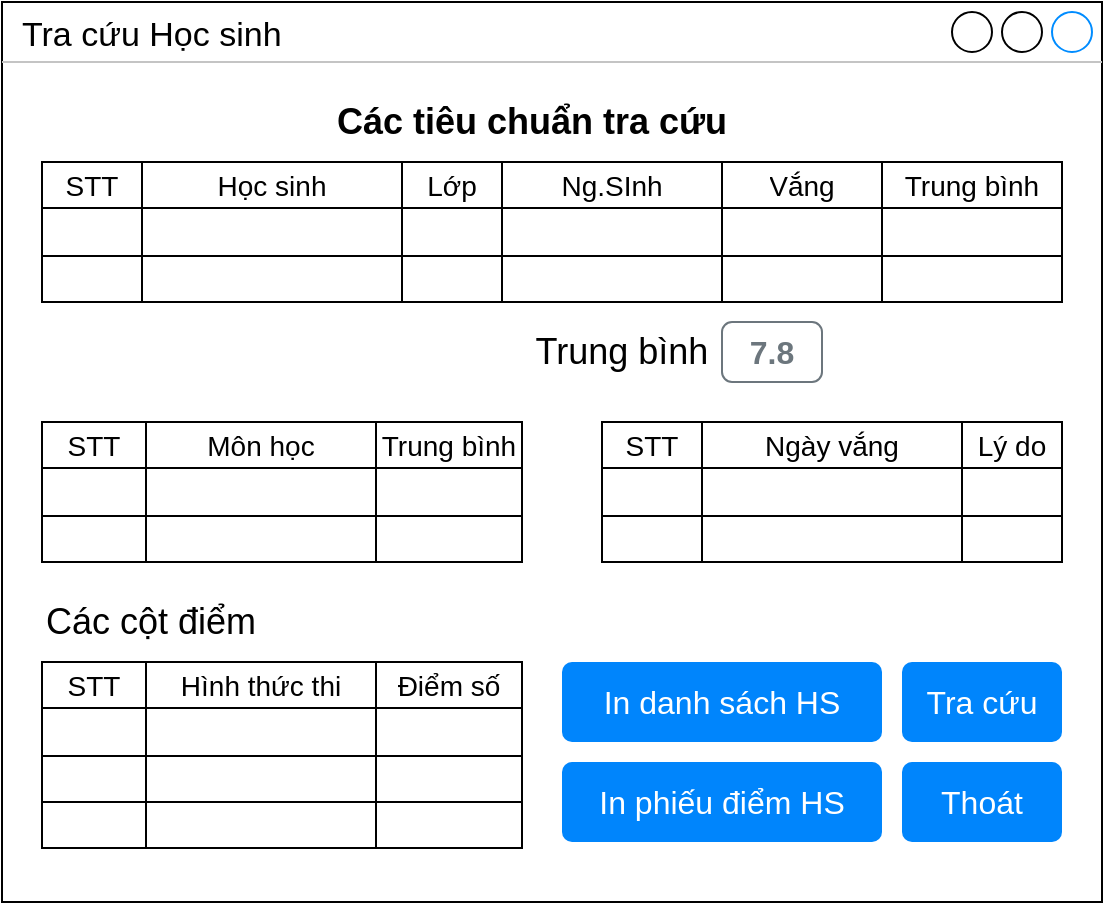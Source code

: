 <mxfile version="14.1.2" type="github">
  <diagram id="6RAhMwgEnqG0ZkrY2bJO" name="Page-1">
    <mxGraphModel dx="868" dy="482" grid="1" gridSize="10" guides="1" tooltips="1" connect="1" arrows="1" fold="1" page="1" pageScale="1" pageWidth="850" pageHeight="1100" math="0" shadow="0">
      <root>
        <mxCell id="0" />
        <mxCell id="1" parent="0" />
        <mxCell id="2E9qyfMBGnePaLgDD7Aq-1" value="Tra cứu Học sinh" style="strokeWidth=1;shadow=0;dashed=0;align=center;html=1;shape=mxgraph.mockup.containers.window;align=left;verticalAlign=top;spacingLeft=8;strokeColor2=#008cff;strokeColor3=#c4c4c4;mainText=;fontSize=17;labelBackgroundColor=none;" vertex="1" parent="1">
          <mxGeometry x="10" y="10" width="550" height="450" as="geometry" />
        </mxCell>
        <mxCell id="2E9qyfMBGnePaLgDD7Aq-2" value="Các tiêu chuẩn tra cứu" style="text;html=1;strokeColor=none;fillColor=none;align=center;verticalAlign=middle;whiteSpace=wrap;rounded=0;fontSize=18;fontStyle=1" vertex="1" parent="1">
          <mxGeometry x="150" y="60" width="250" height="20" as="geometry" />
        </mxCell>
        <mxCell id="2E9qyfMBGnePaLgDD7Aq-3" value="" style="shape=table;html=1;whiteSpace=wrap;startSize=0;container=1;collapsible=0;childLayout=tableLayout;fontSize=18;spacing=1;" vertex="1" parent="1">
          <mxGeometry x="30" y="90" width="510" height="70" as="geometry" />
        </mxCell>
        <mxCell id="2E9qyfMBGnePaLgDD7Aq-4" value="" style="shape=partialRectangle;html=1;whiteSpace=wrap;collapsible=0;dropTarget=0;pointerEvents=0;fillColor=none;top=0;left=0;bottom=0;right=0;points=[[0,0.5],[1,0.5]];portConstraint=eastwest;" vertex="1" parent="2E9qyfMBGnePaLgDD7Aq-3">
          <mxGeometry width="510" height="23" as="geometry" />
        </mxCell>
        <mxCell id="2E9qyfMBGnePaLgDD7Aq-5" value="STT" style="shape=partialRectangle;html=1;whiteSpace=wrap;connectable=0;fillColor=none;top=0;left=0;bottom=0;right=0;overflow=hidden;fontSize=14;" vertex="1" parent="2E9qyfMBGnePaLgDD7Aq-4">
          <mxGeometry width="50" height="23" as="geometry" />
        </mxCell>
        <mxCell id="2E9qyfMBGnePaLgDD7Aq-6" value="Học sinh" style="shape=partialRectangle;html=1;whiteSpace=wrap;connectable=0;fillColor=none;top=0;left=0;bottom=0;right=0;overflow=hidden;fontSize=14;" vertex="1" parent="2E9qyfMBGnePaLgDD7Aq-4">
          <mxGeometry x="50" width="130" height="23" as="geometry" />
        </mxCell>
        <mxCell id="2E9qyfMBGnePaLgDD7Aq-7" value="Lớp" style="shape=partialRectangle;html=1;whiteSpace=wrap;connectable=0;fillColor=none;top=0;left=0;bottom=0;right=0;overflow=hidden;fontSize=14;" vertex="1" parent="2E9qyfMBGnePaLgDD7Aq-4">
          <mxGeometry x="180" width="50" height="23" as="geometry" />
        </mxCell>
        <mxCell id="2E9qyfMBGnePaLgDD7Aq-23" value="Ng.SInh" style="shape=partialRectangle;html=1;whiteSpace=wrap;connectable=0;fillColor=none;top=0;left=0;bottom=0;right=0;overflow=hidden;fontSize=14;" vertex="1" parent="2E9qyfMBGnePaLgDD7Aq-4">
          <mxGeometry x="230" width="110" height="23" as="geometry" />
        </mxCell>
        <mxCell id="2E9qyfMBGnePaLgDD7Aq-20" value="Vắng" style="shape=partialRectangle;html=1;whiteSpace=wrap;connectable=0;fillColor=none;top=0;left=0;bottom=0;right=0;overflow=hidden;fontSize=14;" vertex="1" parent="2E9qyfMBGnePaLgDD7Aq-4">
          <mxGeometry x="340" width="80" height="23" as="geometry" />
        </mxCell>
        <mxCell id="2E9qyfMBGnePaLgDD7Aq-26" value="Trung bình" style="shape=partialRectangle;html=1;whiteSpace=wrap;connectable=0;fillColor=none;top=0;left=0;bottom=0;right=0;overflow=hidden;fontSize=14;" vertex="1" parent="2E9qyfMBGnePaLgDD7Aq-4">
          <mxGeometry x="420" width="90" height="23" as="geometry" />
        </mxCell>
        <mxCell id="2E9qyfMBGnePaLgDD7Aq-8" value="" style="shape=partialRectangle;html=1;whiteSpace=wrap;collapsible=0;dropTarget=0;pointerEvents=0;fillColor=none;top=0;left=0;bottom=0;right=0;points=[[0,0.5],[1,0.5]];portConstraint=eastwest;" vertex="1" parent="2E9qyfMBGnePaLgDD7Aq-3">
          <mxGeometry y="23" width="510" height="24" as="geometry" />
        </mxCell>
        <mxCell id="2E9qyfMBGnePaLgDD7Aq-9" value="" style="shape=partialRectangle;html=1;whiteSpace=wrap;connectable=0;fillColor=none;top=0;left=0;bottom=0;right=0;overflow=hidden;" vertex="1" parent="2E9qyfMBGnePaLgDD7Aq-8">
          <mxGeometry width="50" height="24" as="geometry" />
        </mxCell>
        <mxCell id="2E9qyfMBGnePaLgDD7Aq-10" value="" style="shape=partialRectangle;html=1;whiteSpace=wrap;connectable=0;fillColor=none;top=0;left=0;bottom=0;right=0;overflow=hidden;" vertex="1" parent="2E9qyfMBGnePaLgDD7Aq-8">
          <mxGeometry x="50" width="130" height="24" as="geometry" />
        </mxCell>
        <mxCell id="2E9qyfMBGnePaLgDD7Aq-11" value="" style="shape=partialRectangle;html=1;whiteSpace=wrap;connectable=0;fillColor=none;top=0;left=0;bottom=0;right=0;overflow=hidden;" vertex="1" parent="2E9qyfMBGnePaLgDD7Aq-8">
          <mxGeometry x="180" width="50" height="24" as="geometry" />
        </mxCell>
        <mxCell id="2E9qyfMBGnePaLgDD7Aq-24" style="shape=partialRectangle;html=1;whiteSpace=wrap;connectable=0;fillColor=none;top=0;left=0;bottom=0;right=0;overflow=hidden;" vertex="1" parent="2E9qyfMBGnePaLgDD7Aq-8">
          <mxGeometry x="230" width="110" height="24" as="geometry" />
        </mxCell>
        <mxCell id="2E9qyfMBGnePaLgDD7Aq-21" style="shape=partialRectangle;html=1;whiteSpace=wrap;connectable=0;fillColor=none;top=0;left=0;bottom=0;right=0;overflow=hidden;" vertex="1" parent="2E9qyfMBGnePaLgDD7Aq-8">
          <mxGeometry x="340" width="80" height="24" as="geometry" />
        </mxCell>
        <mxCell id="2E9qyfMBGnePaLgDD7Aq-27" style="shape=partialRectangle;html=1;whiteSpace=wrap;connectable=0;fillColor=none;top=0;left=0;bottom=0;right=0;overflow=hidden;" vertex="1" parent="2E9qyfMBGnePaLgDD7Aq-8">
          <mxGeometry x="420" width="90" height="24" as="geometry" />
        </mxCell>
        <mxCell id="2E9qyfMBGnePaLgDD7Aq-12" value="" style="shape=partialRectangle;html=1;whiteSpace=wrap;collapsible=0;dropTarget=0;pointerEvents=0;fillColor=none;top=0;left=0;bottom=0;right=0;points=[[0,0.5],[1,0.5]];portConstraint=eastwest;" vertex="1" parent="2E9qyfMBGnePaLgDD7Aq-3">
          <mxGeometry y="47" width="510" height="23" as="geometry" />
        </mxCell>
        <mxCell id="2E9qyfMBGnePaLgDD7Aq-13" value="" style="shape=partialRectangle;html=1;whiteSpace=wrap;connectable=0;fillColor=none;top=0;left=0;bottom=0;right=0;overflow=hidden;" vertex="1" parent="2E9qyfMBGnePaLgDD7Aq-12">
          <mxGeometry width="50" height="23" as="geometry" />
        </mxCell>
        <mxCell id="2E9qyfMBGnePaLgDD7Aq-14" value="" style="shape=partialRectangle;html=1;whiteSpace=wrap;connectable=0;fillColor=none;top=0;left=0;bottom=0;right=0;overflow=hidden;" vertex="1" parent="2E9qyfMBGnePaLgDD7Aq-12">
          <mxGeometry x="50" width="130" height="23" as="geometry" />
        </mxCell>
        <mxCell id="2E9qyfMBGnePaLgDD7Aq-15" value="" style="shape=partialRectangle;html=1;whiteSpace=wrap;connectable=0;fillColor=none;top=0;left=0;bottom=0;right=0;overflow=hidden;" vertex="1" parent="2E9qyfMBGnePaLgDD7Aq-12">
          <mxGeometry x="180" width="50" height="23" as="geometry" />
        </mxCell>
        <mxCell id="2E9qyfMBGnePaLgDD7Aq-25" style="shape=partialRectangle;html=1;whiteSpace=wrap;connectable=0;fillColor=none;top=0;left=0;bottom=0;right=0;overflow=hidden;" vertex="1" parent="2E9qyfMBGnePaLgDD7Aq-12">
          <mxGeometry x="230" width="110" height="23" as="geometry" />
        </mxCell>
        <mxCell id="2E9qyfMBGnePaLgDD7Aq-22" style="shape=partialRectangle;html=1;whiteSpace=wrap;connectable=0;fillColor=none;top=0;left=0;bottom=0;right=0;overflow=hidden;" vertex="1" parent="2E9qyfMBGnePaLgDD7Aq-12">
          <mxGeometry x="340" width="80" height="23" as="geometry" />
        </mxCell>
        <mxCell id="2E9qyfMBGnePaLgDD7Aq-28" style="shape=partialRectangle;html=1;whiteSpace=wrap;connectable=0;fillColor=none;top=0;left=0;bottom=0;right=0;overflow=hidden;" vertex="1" parent="2E9qyfMBGnePaLgDD7Aq-12">
          <mxGeometry x="420" width="90" height="23" as="geometry" />
        </mxCell>
        <mxCell id="2E9qyfMBGnePaLgDD7Aq-29" value="Trung bình" style="text;html=1;strokeColor=none;fillColor=none;align=center;verticalAlign=middle;whiteSpace=wrap;rounded=0;fontSize=18;fontStyle=0" vertex="1" parent="1">
          <mxGeometry x="260" y="175" width="120" height="20" as="geometry" />
        </mxCell>
        <mxCell id="2E9qyfMBGnePaLgDD7Aq-30" value="7.8" style="html=1;shadow=0;dashed=0;shape=mxgraph.bootstrap.rrect;rSize=5;strokeColor=#6C767D;strokeWidth=1;fillColor=none;fontColor=#6C767D;whiteSpace=wrap;align=center;verticalAlign=middle;spacingLeft=0;fontStyle=1;fontSize=16;spacing=5;" vertex="1" parent="1">
          <mxGeometry x="370" y="170" width="50" height="30" as="geometry" />
        </mxCell>
        <mxCell id="2E9qyfMBGnePaLgDD7Aq-31" value="" style="shape=table;html=1;whiteSpace=wrap;startSize=0;container=1;collapsible=0;childLayout=tableLayout;fontSize=18;spacing=1;" vertex="1" parent="1">
          <mxGeometry x="30" y="220" width="240" height="70" as="geometry" />
        </mxCell>
        <mxCell id="2E9qyfMBGnePaLgDD7Aq-32" value="" style="shape=partialRectangle;html=1;whiteSpace=wrap;collapsible=0;dropTarget=0;pointerEvents=0;fillColor=none;top=0;left=0;bottom=0;right=0;points=[[0,0.5],[1,0.5]];portConstraint=eastwest;" vertex="1" parent="2E9qyfMBGnePaLgDD7Aq-31">
          <mxGeometry width="240" height="23" as="geometry" />
        </mxCell>
        <mxCell id="2E9qyfMBGnePaLgDD7Aq-33" value="STT" style="shape=partialRectangle;html=1;whiteSpace=wrap;connectable=0;fillColor=none;top=0;left=0;bottom=0;right=0;overflow=hidden;fontSize=14;" vertex="1" parent="2E9qyfMBGnePaLgDD7Aq-32">
          <mxGeometry width="52" height="23" as="geometry" />
        </mxCell>
        <mxCell id="2E9qyfMBGnePaLgDD7Aq-34" value="Môn học" style="shape=partialRectangle;html=1;whiteSpace=wrap;connectable=0;fillColor=none;top=0;left=0;bottom=0;right=0;overflow=hidden;fontSize=14;" vertex="1" parent="2E9qyfMBGnePaLgDD7Aq-32">
          <mxGeometry x="52" width="115" height="23" as="geometry" />
        </mxCell>
        <mxCell id="2E9qyfMBGnePaLgDD7Aq-35" value="Trung bình" style="shape=partialRectangle;html=1;whiteSpace=wrap;connectable=0;fillColor=none;top=0;left=0;bottom=0;right=0;overflow=hidden;fontSize=14;" vertex="1" parent="2E9qyfMBGnePaLgDD7Aq-32">
          <mxGeometry x="167" width="73" height="23" as="geometry" />
        </mxCell>
        <mxCell id="2E9qyfMBGnePaLgDD7Aq-39" value="" style="shape=partialRectangle;html=1;whiteSpace=wrap;collapsible=0;dropTarget=0;pointerEvents=0;fillColor=none;top=0;left=0;bottom=0;right=0;points=[[0,0.5],[1,0.5]];portConstraint=eastwest;" vertex="1" parent="2E9qyfMBGnePaLgDD7Aq-31">
          <mxGeometry y="23" width="240" height="24" as="geometry" />
        </mxCell>
        <mxCell id="2E9qyfMBGnePaLgDD7Aq-40" value="" style="shape=partialRectangle;html=1;whiteSpace=wrap;connectable=0;fillColor=none;top=0;left=0;bottom=0;right=0;overflow=hidden;" vertex="1" parent="2E9qyfMBGnePaLgDD7Aq-39">
          <mxGeometry width="52" height="24" as="geometry" />
        </mxCell>
        <mxCell id="2E9qyfMBGnePaLgDD7Aq-41" value="" style="shape=partialRectangle;html=1;whiteSpace=wrap;connectable=0;fillColor=none;top=0;left=0;bottom=0;right=0;overflow=hidden;" vertex="1" parent="2E9qyfMBGnePaLgDD7Aq-39">
          <mxGeometry x="52" width="115" height="24" as="geometry" />
        </mxCell>
        <mxCell id="2E9qyfMBGnePaLgDD7Aq-42" value="" style="shape=partialRectangle;html=1;whiteSpace=wrap;connectable=0;fillColor=none;top=0;left=0;bottom=0;right=0;overflow=hidden;" vertex="1" parent="2E9qyfMBGnePaLgDD7Aq-39">
          <mxGeometry x="167" width="73" height="24" as="geometry" />
        </mxCell>
        <mxCell id="2E9qyfMBGnePaLgDD7Aq-46" value="" style="shape=partialRectangle;html=1;whiteSpace=wrap;collapsible=0;dropTarget=0;pointerEvents=0;fillColor=none;top=0;left=0;bottom=0;right=0;points=[[0,0.5],[1,0.5]];portConstraint=eastwest;" vertex="1" parent="2E9qyfMBGnePaLgDD7Aq-31">
          <mxGeometry y="47" width="240" height="23" as="geometry" />
        </mxCell>
        <mxCell id="2E9qyfMBGnePaLgDD7Aq-47" value="" style="shape=partialRectangle;html=1;whiteSpace=wrap;connectable=0;fillColor=none;top=0;left=0;bottom=0;right=0;overflow=hidden;" vertex="1" parent="2E9qyfMBGnePaLgDD7Aq-46">
          <mxGeometry width="52" height="23" as="geometry" />
        </mxCell>
        <mxCell id="2E9qyfMBGnePaLgDD7Aq-48" value="" style="shape=partialRectangle;html=1;whiteSpace=wrap;connectable=0;fillColor=none;top=0;left=0;bottom=0;right=0;overflow=hidden;" vertex="1" parent="2E9qyfMBGnePaLgDD7Aq-46">
          <mxGeometry x="52" width="115" height="23" as="geometry" />
        </mxCell>
        <mxCell id="2E9qyfMBGnePaLgDD7Aq-49" value="" style="shape=partialRectangle;html=1;whiteSpace=wrap;connectable=0;fillColor=none;top=0;left=0;bottom=0;right=0;overflow=hidden;" vertex="1" parent="2E9qyfMBGnePaLgDD7Aq-46">
          <mxGeometry x="167" width="73" height="23" as="geometry" />
        </mxCell>
        <mxCell id="2E9qyfMBGnePaLgDD7Aq-53" value="" style="shape=table;html=1;whiteSpace=wrap;startSize=0;container=1;collapsible=0;childLayout=tableLayout;fontSize=18;spacing=1;" vertex="1" parent="1">
          <mxGeometry x="310" y="220" width="230" height="70" as="geometry" />
        </mxCell>
        <mxCell id="2E9qyfMBGnePaLgDD7Aq-54" value="" style="shape=partialRectangle;html=1;whiteSpace=wrap;collapsible=0;dropTarget=0;pointerEvents=0;fillColor=none;top=0;left=0;bottom=0;right=0;points=[[0,0.5],[1,0.5]];portConstraint=eastwest;" vertex="1" parent="2E9qyfMBGnePaLgDD7Aq-53">
          <mxGeometry width="230" height="23" as="geometry" />
        </mxCell>
        <mxCell id="2E9qyfMBGnePaLgDD7Aq-55" value="STT" style="shape=partialRectangle;html=1;whiteSpace=wrap;connectable=0;fillColor=none;top=0;left=0;bottom=0;right=0;overflow=hidden;fontSize=14;" vertex="1" parent="2E9qyfMBGnePaLgDD7Aq-54">
          <mxGeometry width="50" height="23" as="geometry" />
        </mxCell>
        <mxCell id="2E9qyfMBGnePaLgDD7Aq-56" value="Ngày vắng" style="shape=partialRectangle;html=1;whiteSpace=wrap;connectable=0;fillColor=none;top=0;left=0;bottom=0;right=0;overflow=hidden;fontSize=14;" vertex="1" parent="2E9qyfMBGnePaLgDD7Aq-54">
          <mxGeometry x="50" width="130" height="23" as="geometry" />
        </mxCell>
        <mxCell id="2E9qyfMBGnePaLgDD7Aq-57" value="Lý do" style="shape=partialRectangle;html=1;whiteSpace=wrap;connectable=0;fillColor=none;top=0;left=0;bottom=0;right=0;overflow=hidden;fontSize=14;" vertex="1" parent="2E9qyfMBGnePaLgDD7Aq-54">
          <mxGeometry x="180" width="50" height="23" as="geometry" />
        </mxCell>
        <mxCell id="2E9qyfMBGnePaLgDD7Aq-58" value="" style="shape=partialRectangle;html=1;whiteSpace=wrap;collapsible=0;dropTarget=0;pointerEvents=0;fillColor=none;top=0;left=0;bottom=0;right=0;points=[[0,0.5],[1,0.5]];portConstraint=eastwest;" vertex="1" parent="2E9qyfMBGnePaLgDD7Aq-53">
          <mxGeometry y="23" width="230" height="24" as="geometry" />
        </mxCell>
        <mxCell id="2E9qyfMBGnePaLgDD7Aq-59" value="" style="shape=partialRectangle;html=1;whiteSpace=wrap;connectable=0;fillColor=none;top=0;left=0;bottom=0;right=0;overflow=hidden;" vertex="1" parent="2E9qyfMBGnePaLgDD7Aq-58">
          <mxGeometry width="50" height="24" as="geometry" />
        </mxCell>
        <mxCell id="2E9qyfMBGnePaLgDD7Aq-60" value="" style="shape=partialRectangle;html=1;whiteSpace=wrap;connectable=0;fillColor=none;top=0;left=0;bottom=0;right=0;overflow=hidden;" vertex="1" parent="2E9qyfMBGnePaLgDD7Aq-58">
          <mxGeometry x="50" width="130" height="24" as="geometry" />
        </mxCell>
        <mxCell id="2E9qyfMBGnePaLgDD7Aq-61" value="" style="shape=partialRectangle;html=1;whiteSpace=wrap;connectable=0;fillColor=none;top=0;left=0;bottom=0;right=0;overflow=hidden;" vertex="1" parent="2E9qyfMBGnePaLgDD7Aq-58">
          <mxGeometry x="180" width="50" height="24" as="geometry" />
        </mxCell>
        <mxCell id="2E9qyfMBGnePaLgDD7Aq-62" value="" style="shape=partialRectangle;html=1;whiteSpace=wrap;collapsible=0;dropTarget=0;pointerEvents=0;fillColor=none;top=0;left=0;bottom=0;right=0;points=[[0,0.5],[1,0.5]];portConstraint=eastwest;" vertex="1" parent="2E9qyfMBGnePaLgDD7Aq-53">
          <mxGeometry y="47" width="230" height="23" as="geometry" />
        </mxCell>
        <mxCell id="2E9qyfMBGnePaLgDD7Aq-63" value="" style="shape=partialRectangle;html=1;whiteSpace=wrap;connectable=0;fillColor=none;top=0;left=0;bottom=0;right=0;overflow=hidden;" vertex="1" parent="2E9qyfMBGnePaLgDD7Aq-62">
          <mxGeometry width="50" height="23" as="geometry" />
        </mxCell>
        <mxCell id="2E9qyfMBGnePaLgDD7Aq-64" value="" style="shape=partialRectangle;html=1;whiteSpace=wrap;connectable=0;fillColor=none;top=0;left=0;bottom=0;right=0;overflow=hidden;" vertex="1" parent="2E9qyfMBGnePaLgDD7Aq-62">
          <mxGeometry x="50" width="130" height="23" as="geometry" />
        </mxCell>
        <mxCell id="2E9qyfMBGnePaLgDD7Aq-65" value="" style="shape=partialRectangle;html=1;whiteSpace=wrap;connectable=0;fillColor=none;top=0;left=0;bottom=0;right=0;overflow=hidden;" vertex="1" parent="2E9qyfMBGnePaLgDD7Aq-62">
          <mxGeometry x="180" width="50" height="23" as="geometry" />
        </mxCell>
        <mxCell id="2E9qyfMBGnePaLgDD7Aq-66" value="" style="shape=table;html=1;whiteSpace=wrap;startSize=0;container=1;collapsible=0;childLayout=tableLayout;fontSize=18;spacing=1;" vertex="1" parent="1">
          <mxGeometry x="30" y="340" width="240" height="93" as="geometry" />
        </mxCell>
        <mxCell id="2E9qyfMBGnePaLgDD7Aq-67" value="" style="shape=partialRectangle;html=1;whiteSpace=wrap;collapsible=0;dropTarget=0;pointerEvents=0;fillColor=none;top=0;left=0;bottom=0;right=0;points=[[0,0.5],[1,0.5]];portConstraint=eastwest;" vertex="1" parent="2E9qyfMBGnePaLgDD7Aq-66">
          <mxGeometry width="240" height="23" as="geometry" />
        </mxCell>
        <mxCell id="2E9qyfMBGnePaLgDD7Aq-68" value="STT" style="shape=partialRectangle;html=1;whiteSpace=wrap;connectable=0;fillColor=none;top=0;left=0;bottom=0;right=0;overflow=hidden;fontSize=14;" vertex="1" parent="2E9qyfMBGnePaLgDD7Aq-67">
          <mxGeometry width="52" height="23" as="geometry" />
        </mxCell>
        <mxCell id="2E9qyfMBGnePaLgDD7Aq-69" value="Hình thức thi" style="shape=partialRectangle;html=1;whiteSpace=wrap;connectable=0;fillColor=none;top=0;left=0;bottom=0;right=0;overflow=hidden;fontSize=14;" vertex="1" parent="2E9qyfMBGnePaLgDD7Aq-67">
          <mxGeometry x="52" width="115" height="23" as="geometry" />
        </mxCell>
        <mxCell id="2E9qyfMBGnePaLgDD7Aq-70" value="Điểm số" style="shape=partialRectangle;html=1;whiteSpace=wrap;connectable=0;fillColor=none;top=0;left=0;bottom=0;right=0;overflow=hidden;fontSize=14;" vertex="1" parent="2E9qyfMBGnePaLgDD7Aq-67">
          <mxGeometry x="167" width="73" height="23" as="geometry" />
        </mxCell>
        <mxCell id="2E9qyfMBGnePaLgDD7Aq-71" value="" style="shape=partialRectangle;html=1;whiteSpace=wrap;collapsible=0;dropTarget=0;pointerEvents=0;fillColor=none;top=0;left=0;bottom=0;right=0;points=[[0,0.5],[1,0.5]];portConstraint=eastwest;" vertex="1" parent="2E9qyfMBGnePaLgDD7Aq-66">
          <mxGeometry y="23" width="240" height="24" as="geometry" />
        </mxCell>
        <mxCell id="2E9qyfMBGnePaLgDD7Aq-72" value="" style="shape=partialRectangle;html=1;whiteSpace=wrap;connectable=0;fillColor=none;top=0;left=0;bottom=0;right=0;overflow=hidden;" vertex="1" parent="2E9qyfMBGnePaLgDD7Aq-71">
          <mxGeometry width="52" height="24" as="geometry" />
        </mxCell>
        <mxCell id="2E9qyfMBGnePaLgDD7Aq-73" value="" style="shape=partialRectangle;html=1;whiteSpace=wrap;connectable=0;fillColor=none;top=0;left=0;bottom=0;right=0;overflow=hidden;" vertex="1" parent="2E9qyfMBGnePaLgDD7Aq-71">
          <mxGeometry x="52" width="115" height="24" as="geometry" />
        </mxCell>
        <mxCell id="2E9qyfMBGnePaLgDD7Aq-74" value="" style="shape=partialRectangle;html=1;whiteSpace=wrap;connectable=0;fillColor=none;top=0;left=0;bottom=0;right=0;overflow=hidden;" vertex="1" parent="2E9qyfMBGnePaLgDD7Aq-71">
          <mxGeometry x="167" width="73" height="24" as="geometry" />
        </mxCell>
        <mxCell id="2E9qyfMBGnePaLgDD7Aq-75" value="" style="shape=partialRectangle;html=1;whiteSpace=wrap;collapsible=0;dropTarget=0;pointerEvents=0;fillColor=none;top=0;left=0;bottom=0;right=0;points=[[0,0.5],[1,0.5]];portConstraint=eastwest;" vertex="1" parent="2E9qyfMBGnePaLgDD7Aq-66">
          <mxGeometry y="47" width="240" height="23" as="geometry" />
        </mxCell>
        <mxCell id="2E9qyfMBGnePaLgDD7Aq-76" value="" style="shape=partialRectangle;html=1;whiteSpace=wrap;connectable=0;fillColor=none;top=0;left=0;bottom=0;right=0;overflow=hidden;" vertex="1" parent="2E9qyfMBGnePaLgDD7Aq-75">
          <mxGeometry width="52" height="23" as="geometry" />
        </mxCell>
        <mxCell id="2E9qyfMBGnePaLgDD7Aq-77" value="" style="shape=partialRectangle;html=1;whiteSpace=wrap;connectable=0;fillColor=none;top=0;left=0;bottom=0;right=0;overflow=hidden;" vertex="1" parent="2E9qyfMBGnePaLgDD7Aq-75">
          <mxGeometry x="52" width="115" height="23" as="geometry" />
        </mxCell>
        <mxCell id="2E9qyfMBGnePaLgDD7Aq-78" value="" style="shape=partialRectangle;html=1;whiteSpace=wrap;connectable=0;fillColor=none;top=0;left=0;bottom=0;right=0;overflow=hidden;" vertex="1" parent="2E9qyfMBGnePaLgDD7Aq-75">
          <mxGeometry x="167" width="73" height="23" as="geometry" />
        </mxCell>
        <mxCell id="2E9qyfMBGnePaLgDD7Aq-86" style="shape=partialRectangle;html=1;whiteSpace=wrap;collapsible=0;dropTarget=0;pointerEvents=0;fillColor=none;top=0;left=0;bottom=0;right=0;points=[[0,0.5],[1,0.5]];portConstraint=eastwest;" vertex="1" parent="2E9qyfMBGnePaLgDD7Aq-66">
          <mxGeometry y="70" width="240" height="23" as="geometry" />
        </mxCell>
        <mxCell id="2E9qyfMBGnePaLgDD7Aq-87" style="shape=partialRectangle;html=1;whiteSpace=wrap;connectable=0;fillColor=none;top=0;left=0;bottom=0;right=0;overflow=hidden;" vertex="1" parent="2E9qyfMBGnePaLgDD7Aq-86">
          <mxGeometry width="52" height="23" as="geometry" />
        </mxCell>
        <mxCell id="2E9qyfMBGnePaLgDD7Aq-88" style="shape=partialRectangle;html=1;whiteSpace=wrap;connectable=0;fillColor=none;top=0;left=0;bottom=0;right=0;overflow=hidden;" vertex="1" parent="2E9qyfMBGnePaLgDD7Aq-86">
          <mxGeometry x="52" width="115" height="23" as="geometry" />
        </mxCell>
        <mxCell id="2E9qyfMBGnePaLgDD7Aq-89" style="shape=partialRectangle;html=1;whiteSpace=wrap;connectable=0;fillColor=none;top=0;left=0;bottom=0;right=0;overflow=hidden;" vertex="1" parent="2E9qyfMBGnePaLgDD7Aq-86">
          <mxGeometry x="167" width="73" height="23" as="geometry" />
        </mxCell>
        <mxCell id="2E9qyfMBGnePaLgDD7Aq-79" value="Các cột điểm" style="text;html=1;strokeColor=none;fillColor=none;align=left;verticalAlign=middle;whiteSpace=wrap;rounded=0;fontSize=18;fontStyle=0" vertex="1" parent="1">
          <mxGeometry x="30" y="310" width="120" height="20" as="geometry" />
        </mxCell>
        <mxCell id="2E9qyfMBGnePaLgDD7Aq-82" value="In danh sách HS" style="html=1;shadow=0;dashed=0;shape=mxgraph.bootstrap.rrect;rSize=5;strokeColor=none;strokeWidth=1;fillColor=#0085FC;fontColor=#FFFFFF;whiteSpace=wrap;align=center;verticalAlign=middle;spacingLeft=0;fontStyle=0;fontSize=16;spacing=5;" vertex="1" parent="1">
          <mxGeometry x="290" y="340" width="160" height="40" as="geometry" />
        </mxCell>
        <mxCell id="2E9qyfMBGnePaLgDD7Aq-83" value="Tra cứu" style="html=1;shadow=0;dashed=0;shape=mxgraph.bootstrap.rrect;rSize=5;strokeColor=none;strokeWidth=1;fillColor=#0085FC;fontColor=#FFFFFF;whiteSpace=wrap;align=center;verticalAlign=middle;spacingLeft=0;fontStyle=0;fontSize=16;spacing=5;" vertex="1" parent="1">
          <mxGeometry x="460" y="340" width="80" height="40" as="geometry" />
        </mxCell>
        <mxCell id="2E9qyfMBGnePaLgDD7Aq-84" value="In phiếu điểm HS" style="html=1;shadow=0;dashed=0;shape=mxgraph.bootstrap.rrect;rSize=5;strokeColor=none;strokeWidth=1;fillColor=#0085FC;fontColor=#FFFFFF;whiteSpace=wrap;align=center;verticalAlign=middle;spacingLeft=0;fontStyle=0;fontSize=16;spacing=5;" vertex="1" parent="1">
          <mxGeometry x="290" y="390" width="160" height="40" as="geometry" />
        </mxCell>
        <mxCell id="2E9qyfMBGnePaLgDD7Aq-85" value="Thoát" style="html=1;shadow=0;dashed=0;shape=mxgraph.bootstrap.rrect;rSize=5;strokeColor=none;strokeWidth=1;fillColor=#0085FC;fontColor=#FFFFFF;whiteSpace=wrap;align=center;verticalAlign=middle;spacingLeft=0;fontStyle=0;fontSize=16;spacing=5;" vertex="1" parent="1">
          <mxGeometry x="460" y="390" width="80" height="40" as="geometry" />
        </mxCell>
      </root>
    </mxGraphModel>
  </diagram>
</mxfile>
